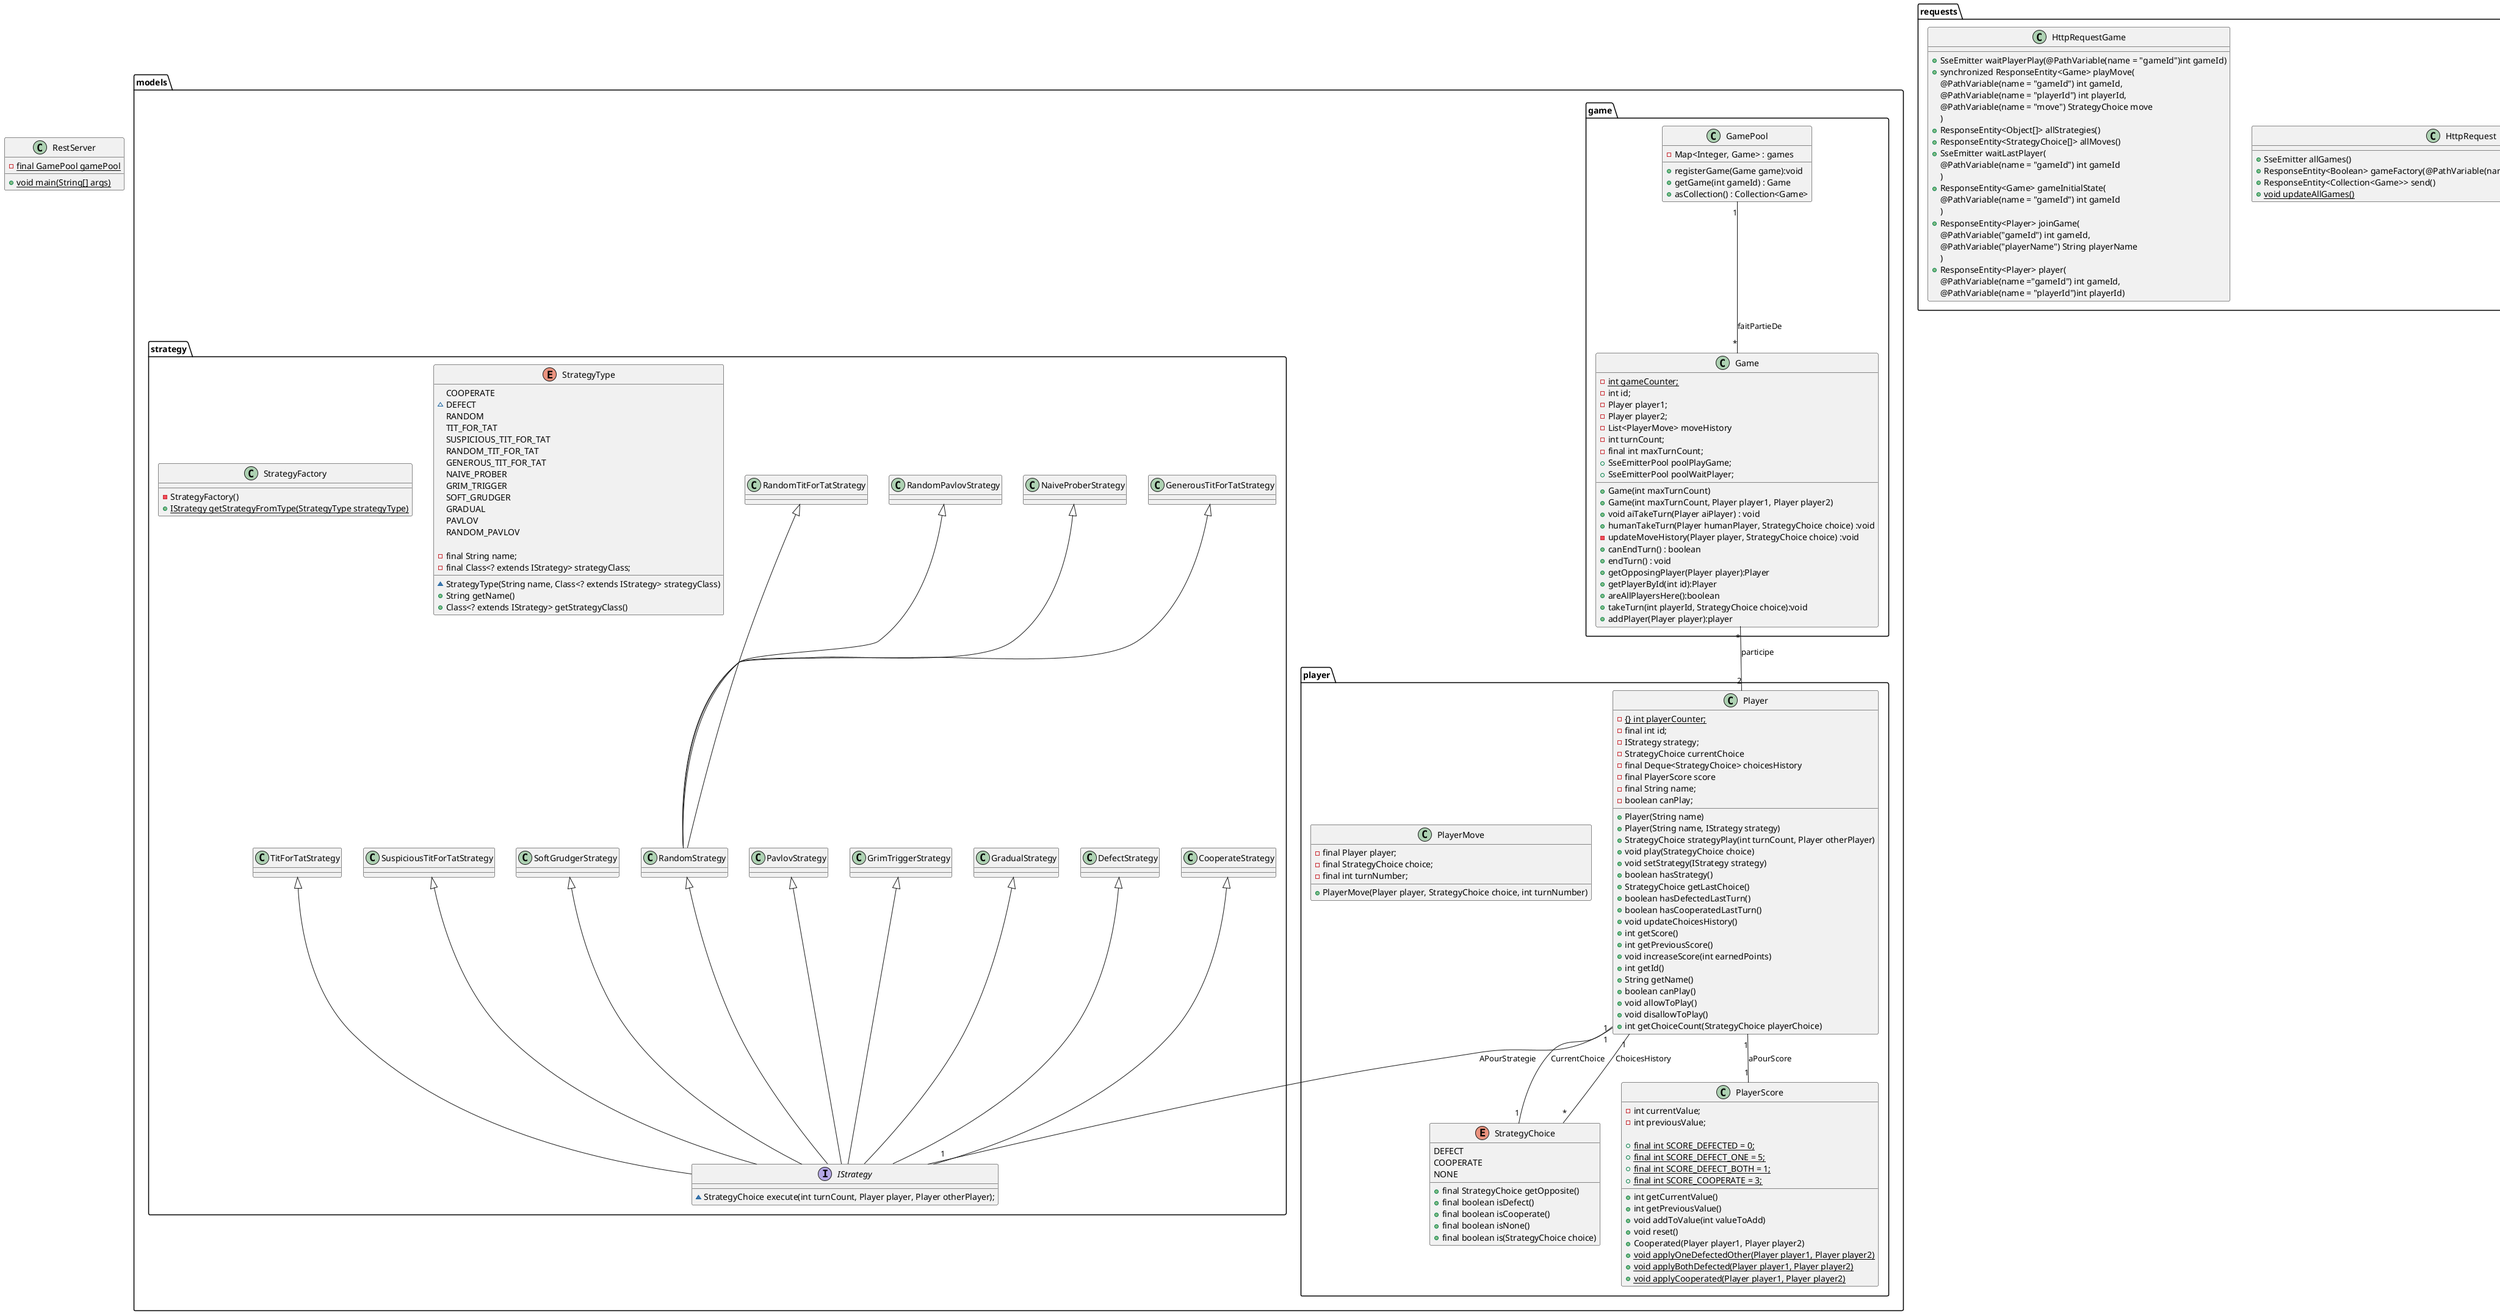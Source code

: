@startuml
'https://plantuml.com/class-diagram
package models{
package models.game {
    class Game{
        -{static} int gameCounter;
        - int id;
        - Player player1;
        - Player player2;
        - List<PlayerMove> moveHistory
        - int turnCount;
        - final int maxTurnCount;
        + SseEmitterPool poolPlayGame;
        + SseEmitterPool poolWaitPlayer;
        +Game(int maxTurnCount)
        +Game(int maxTurnCount, Player player1, Player player2)
        +void aiTakeTurn(Player aiPlayer) : void
        +humanTakeTurn(Player humanPlayer, StrategyChoice choice) :void
        -updateMoveHistory(Player player, StrategyChoice choice) :void
        + canEndTurn() : boolean
        +endTurn() : void
        +getOpposingPlayer(Player player):Player
        +getPlayerById(int id):Player
        +areAllPlayersHere():boolean
        +takeTurn(int playerId, StrategyChoice choice):void
        +addPlayer(Player player):player
    }

    class GamePool{
    - Map<Integer, Game> : games
    +registerGame(Game game):void
    +getGame(int gameId) : Game
    +asCollection() : Collection<Game>
    }
}
package models.player{
    class Player{
        - {{static}} int playerCounter;
        - final int id;
        - IStrategy strategy;
        - StrategyChoice currentChoice
        - final Deque<StrategyChoice> choicesHistory
        - final PlayerScore score
        - final String name;
        - boolean canPlay;
         + Player(String name)
            + Player(String name, IStrategy strategy)
            + StrategyChoice strategyPlay(int turnCount, Player otherPlayer)
            + void play(StrategyChoice choice)
            + void setStrategy(IStrategy strategy)
            + boolean hasStrategy()
            + StrategyChoice getLastChoice()
            + boolean hasDefectedLastTurn()
            + boolean hasCooperatedLastTurn()
            + void updateChoicesHistory()
            + int getScore()
            + int getPreviousScore()
            + void increaseScore(int earnedPoints)
            + int getId()
            + String getName()
            + boolean canPlay()
            + void allowToPlay()
            + void disallowToPlay()
            + int getChoiceCount(StrategyChoice playerChoice)

    }

    enum StrategyChoice{
        DEFECT
        COOPERATE
        NONE
        + final StrategyChoice getOpposite()
            + final boolean isDefect()
            + final boolean isCooperate()
            + final boolean isNone()
            + final boolean is(StrategyChoice choice)
    }

    class PlayerMove{
     - final Player player;
        - final StrategyChoice choice;
        - final int turnNumber;
        +PlayerMove(Player player, StrategyChoice choice, int turnNumber)
    }

    class PlayerScore {
        - int currentValue;
        - int previousValue;

        + {static} final int SCORE_DEFECTED = 0;
        + {static} final int SCORE_DEFECT_ONE = 5;
        + {static} final int SCORE_DEFECT_BOTH = 1;
        + {static} final int SCORE_COOPERATE = 3;

        + int getCurrentValue()
        + int getPreviousValue()
        + void addToValue(int valueToAdd)
        + void reset()
        + Cooperated(Player player1, Player player2)
        + {static} void applyOneDefectedOther(Player player1, Player player2)
        + {static} void applyBothDefected(Player player1, Player player2)
        + {static} void applyCooperated(Player player1, Player player2)
    }
}

package models.strategy{

    interface IStrategy{
    ~StrategyChoice execute(int turnCount, Player player, Player otherPlayer);
    }

    CooperateStrategy <|-- IStrategy
    DefectStrategy <|-- IStrategy
    GenerousTitForTatStrategy<|-- RandomStrategy
    GradualStrategy<|-- IStrategy
    GrimTriggerStrategy <|-- IStrategy
    NaiveProberStrategy <|-- RandomStrategy
    PavlovStrategy <|-- IStrategy
    RandomPavlovStrategy<|-- RandomStrategy
    RandomStrategy<|-- IStrategy
    RandomTitForTatStrategy<|-- RandomStrategy
    SoftGrudgerStrategy <|-- IStrategy
    SuspiciousTitForTatStrategy<|-- IStrategy
    TitForTatStrategy<|-- IStrategy

    enum StrategyType{

        COOPERATE
        ~DEFECT
        RANDOM
        TIT_FOR_TAT
        SUSPICIOUS_TIT_FOR_TAT
        RANDOM_TIT_FOR_TAT
        GENEROUS_TIT_FOR_TAT
        NAIVE_PROBER
        GRIM_TRIGGER
        SOFT_GRUDGER
        GRADUAL
        PAVLOV
        RANDOM_PAVLOV

        - final String name;
        - final Class<? extends IStrategy> strategyClass;

        ~StrategyType(String name, Class<? extends IStrategy> strategyClass)
        + String getName()
        + Class<? extends IStrategy> getStrategyClass()
    }

    class StrategyFactory {
        - StrategyFactory()
        + {static} IStrategy getStrategyFromType(StrategyType strategyType)
    }
}
}

package requests{

    class HttpRequest {
        + SseEmitter allGames()
        + ResponseEntity<Boolean> gameFactory(@PathVariable(name = "maxTurnCount") int maxTurnCount)
        + ResponseEntity<Collection<Game>> send()
        + {static} void updateAllGames()
   }

    class HttpRequestGame {
        + SseEmitter waitPlayerPlay(@PathVariable(name = "gameId")int gameId)
        + synchronized ResponseEntity<Game> playMove(
                @PathVariable(name = "gameId") int gameId,
                @PathVariable(name = "playerId") int playerId,
                @PathVariable(name = "move") StrategyChoice move
        )
        + ResponseEntity<Object[]> allStrategies()
        + ResponseEntity<StrategyChoice[]> allMoves()
        + SseEmitter waitLastPlayer(
                @PathVariable(name = "gameId") int gameId
        )
        + ResponseEntity<Game> gameInitialState(
                @PathVariable(name = "gameId") int gameId
        )
        + ResponseEntity<Player> joinGame(
                @PathVariable("gameId") int gameId,
                @PathVariable("playerName") String playerName
        )
        + ResponseEntity<Player> player(
        @PathVariable(name ="gameId") int gameId,
        @PathVariable(name = "playerId")int playerId)
    }
}

package utils{
    class SingleRandom {
        - {static} SingleRandom instance;

        - SingleRandom()

        + {static} SingleRandom getInstance()

    }

    class SseEmitterPool{
        - List<SseEmitter> pool

        +void sendAll(Object data)

        +SseEmitter newEmitter(String role)

    }

}

package java.utils {
class Random
}

SingleRandom <|-- Random
class RestServer{
    - {static} final GamePool gamePool
    + {static} void main(String[] args)
}


Game "*" -- "2" Player : participe
Player "1" -- "1" IStrategy : APourStrategie
Player "1" -- "1" StrategyChoice : CurrentChoice
Player "1" -- "*" StrategyChoice : ChoicesHistory
Player "1" -- "1" PlayerScore : aPourScore
GamePool "1" -- "*" Game : faitPartieDe


@enduml